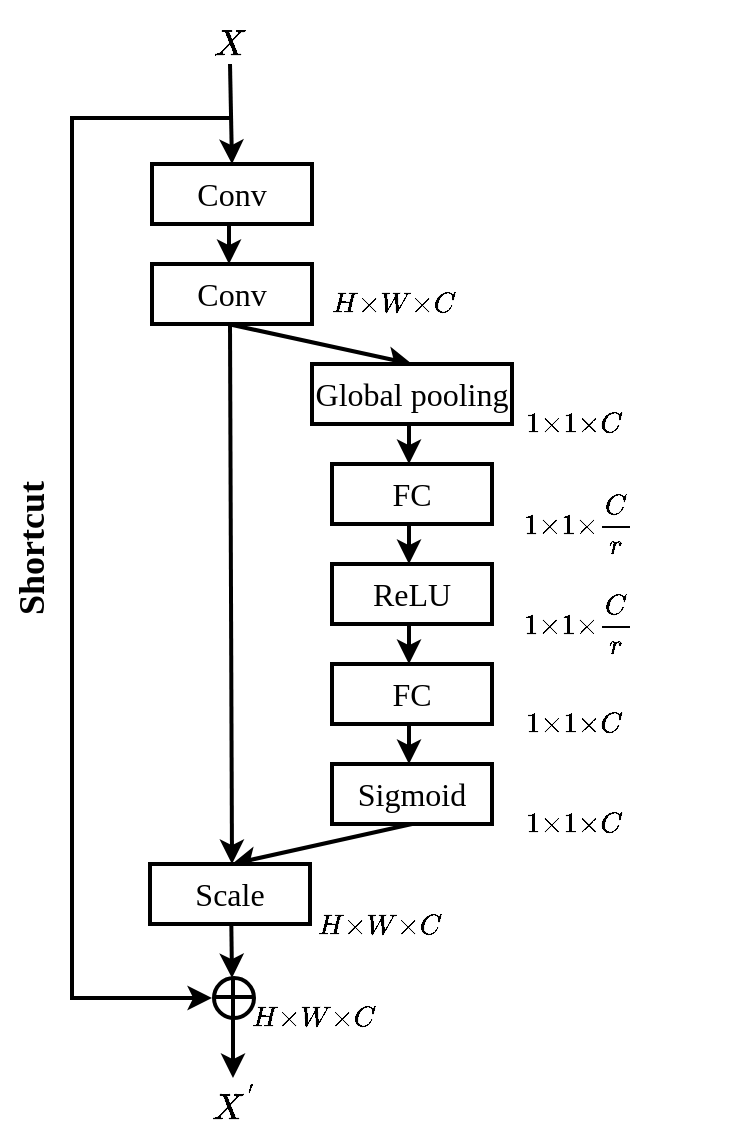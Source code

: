 <mxfile version="20.2.2" type="github">
  <diagram id="Pg_NO7NtwOenx8nFga-8" name="Page-1">
    <mxGraphModel dx="1038" dy="547" grid="1" gridSize="10" guides="1" tooltips="1" connect="1" arrows="1" fold="1" page="1" pageScale="1" pageWidth="350" pageHeight="600" math="1" shadow="0">
      <root>
        <mxCell id="0" />
        <mxCell id="1" parent="0" />
        <mxCell id="ikSiXr2rSWbBqYA-w5zq-21" value="" style="endArrow=classic;html=1;entryX=0.5;entryY=0;entryDx=0;entryDy=0;exitX=0.5;exitY=1;exitDx=0;exitDy=0;strokeColor=default;labelBackgroundColor=default;fontColor=default;strokeWidth=2;" parent="1" source="ikSiXr2rSWbBqYA-w5zq-10" edge="1">
          <mxGeometry width="50" height="50" relative="1" as="geometry">
            <mxPoint x="220" y="472" as="sourcePoint" />
            <mxPoint x="131" y="442" as="targetPoint" />
          </mxGeometry>
        </mxCell>
        <mxCell id="ikSiXr2rSWbBqYA-w5zq-12" value="" style="endArrow=classic;html=1;entryX=0.5;entryY=0;entryDx=0;entryDy=0;strokeColor=default;labelBackgroundColor=default;fontColor=default;strokeWidth=2;" parent="1" target="ikSiXr2rSWbBqYA-w5zq-6" edge="1">
          <mxGeometry width="50" height="50" relative="1" as="geometry">
            <mxPoint x="129" y="172" as="sourcePoint" />
            <mxPoint x="159" y="192" as="targetPoint" />
          </mxGeometry>
        </mxCell>
        <mxCell id="ikSiXr2rSWbBqYA-w5zq-1" value="&lt;font style=&quot;font-size: 16px&quot; face=&quot;Times New Roman&quot;&gt;Conv&lt;/font&gt;" style="rounded=0;whiteSpace=wrap;html=1;strokeColor=default;labelBackgroundColor=default;fontColor=default;strokeWidth=2;fillColor=default;" parent="1" vertex="1">
          <mxGeometry x="91" y="92" width="80" height="30" as="geometry" />
        </mxCell>
        <mxCell id="ikSiXr2rSWbBqYA-w5zq-3" value="" style="endArrow=classic;html=1;strokeColor=default;labelBackgroundColor=default;fontColor=default;strokeWidth=2;" parent="1" edge="1">
          <mxGeometry width="50" height="50" relative="1" as="geometry">
            <mxPoint x="129.5" y="122" as="sourcePoint" />
            <mxPoint x="129.5" y="142" as="targetPoint" />
          </mxGeometry>
        </mxCell>
        <mxCell id="ikSiXr2rSWbBqYA-w5zq-4" value="&lt;span style=&quot;font-family: &amp;quot;Times New Roman&amp;quot;; font-size: 16px;&quot;&gt;Conv&lt;/span&gt;" style="rounded=0;whiteSpace=wrap;html=1;strokeColor=default;labelBackgroundColor=default;fontColor=default;strokeWidth=2;fillColor=default;" parent="1" vertex="1">
          <mxGeometry x="91" y="142" width="80" height="30" as="geometry" />
        </mxCell>
        <mxCell id="ikSiXr2rSWbBqYA-w5zq-6" value="&lt;font style=&quot;font-size: 16px&quot; face=&quot;Times New Roman&quot;&gt;Global pooling&lt;/font&gt;" style="rounded=0;whiteSpace=wrap;html=1;strokeColor=default;labelBackgroundColor=default;fontColor=default;strokeWidth=2;fillColor=default;" parent="1" vertex="1">
          <mxGeometry x="171" y="192" width="100" height="30" as="geometry" />
        </mxCell>
        <mxCell id="ikSiXr2rSWbBqYA-w5zq-7" value="&lt;font style=&quot;font-size: 16px&quot; face=&quot;Times New Roman&quot;&gt;FC&lt;/font&gt;" style="rounded=0;whiteSpace=wrap;html=1;strokeColor=default;labelBackgroundColor=default;fontColor=default;fillColor=default;strokeWidth=2;" parent="1" vertex="1">
          <mxGeometry x="181" y="242" width="80" height="30" as="geometry" />
        </mxCell>
        <mxCell id="ikSiXr2rSWbBqYA-w5zq-8" value="&lt;font style=&quot;font-size: 16px&quot; face=&quot;Times New Roman&quot;&gt;ReLU&lt;/font&gt;" style="rounded=0;whiteSpace=wrap;html=1;strokeColor=default;labelBackgroundColor=default;fontColor=default;fillColor=default;strokeWidth=2;" parent="1" vertex="1">
          <mxGeometry x="181" y="292" width="80" height="30" as="geometry" />
        </mxCell>
        <mxCell id="ikSiXr2rSWbBqYA-w5zq-9" value="&lt;font style=&quot;font-size: 16px&quot; face=&quot;Times New Roman&quot;&gt;FC&lt;/font&gt;" style="rounded=0;whiteSpace=wrap;html=1;strokeColor=default;labelBackgroundColor=default;fontColor=default;fillColor=default;strokeWidth=2;" parent="1" vertex="1">
          <mxGeometry x="181" y="342" width="80" height="30" as="geometry" />
        </mxCell>
        <mxCell id="ikSiXr2rSWbBqYA-w5zq-10" value="&lt;font style=&quot;font-size: 16px&quot; face=&quot;Times New Roman&quot;&gt;Sigmoid&lt;/font&gt;" style="rounded=0;whiteSpace=wrap;html=1;strokeColor=default;labelBackgroundColor=default;fontColor=default;fillColor=default;strokeWidth=2;" parent="1" vertex="1">
          <mxGeometry x="181" y="392" width="80" height="30" as="geometry" />
        </mxCell>
        <mxCell id="ikSiXr2rSWbBqYA-w5zq-13" value="" style="endArrow=classic;html=1;strokeColor=default;labelBackgroundColor=default;fontColor=default;strokeWidth=2;" parent="1" edge="1">
          <mxGeometry width="50" height="50" relative="1" as="geometry">
            <mxPoint x="219.5" y="222" as="sourcePoint" />
            <mxPoint x="219.5" y="242" as="targetPoint" />
          </mxGeometry>
        </mxCell>
        <mxCell id="ikSiXr2rSWbBqYA-w5zq-15" value="" style="endArrow=classic;html=1;strokeColor=default;labelBackgroundColor=default;fontColor=default;strokeWidth=2;" parent="1" edge="1">
          <mxGeometry width="50" height="50" relative="1" as="geometry">
            <mxPoint x="219.5" y="272" as="sourcePoint" />
            <mxPoint x="219.5" y="292" as="targetPoint" />
          </mxGeometry>
        </mxCell>
        <mxCell id="ikSiXr2rSWbBqYA-w5zq-18" value="" style="endArrow=classic;html=1;strokeColor=default;labelBackgroundColor=default;fontColor=default;strokeWidth=2;" parent="1" edge="1">
          <mxGeometry width="50" height="50" relative="1" as="geometry">
            <mxPoint x="219.5" y="322" as="sourcePoint" />
            <mxPoint x="219.5" y="342" as="targetPoint" />
          </mxGeometry>
        </mxCell>
        <mxCell id="ikSiXr2rSWbBqYA-w5zq-20" value="" style="endArrow=classic;html=1;strokeColor=default;labelBackgroundColor=default;fontColor=default;strokeWidth=2;" parent="1" edge="1">
          <mxGeometry width="50" height="50" relative="1" as="geometry">
            <mxPoint x="219.5" y="372" as="sourcePoint" />
            <mxPoint x="219.5" y="392" as="targetPoint" />
          </mxGeometry>
        </mxCell>
        <mxCell id="ikSiXr2rSWbBqYA-w5zq-22" value="" style="endArrow=classic;html=1;entryX=0.5;entryY=0;entryDx=0;entryDy=0;strokeColor=default;labelBackgroundColor=default;fontColor=default;strokeWidth=2;" parent="1" edge="1">
          <mxGeometry width="50" height="50" relative="1" as="geometry">
            <mxPoint x="130" y="172" as="sourcePoint" />
            <mxPoint x="131" y="442" as="targetPoint" />
          </mxGeometry>
        </mxCell>
        <mxCell id="ikSiXr2rSWbBqYA-w5zq-24" value="" style="ellipse;whiteSpace=wrap;html=1;aspect=fixed;strokeColor=default;labelBackgroundColor=default;fontColor=default;fillColor=default;strokeWidth=2;" parent="1" vertex="1">
          <mxGeometry x="122" y="499" width="20" height="20" as="geometry" />
        </mxCell>
        <mxCell id="ikSiXr2rSWbBqYA-w5zq-25" value="" style="endArrow=none;html=1;strokeColor=default;labelBackgroundColor=default;fontColor=default;fillColor=default;strokeWidth=2;" parent="1" edge="1">
          <mxGeometry width="50" height="50" relative="1" as="geometry">
            <mxPoint x="122" y="508.5" as="sourcePoint" />
            <mxPoint x="142" y="508.5" as="targetPoint" />
          </mxGeometry>
        </mxCell>
        <mxCell id="ikSiXr2rSWbBqYA-w5zq-26" value="" style="endArrow=none;html=1;strokeColor=default;labelBackgroundColor=default;fontColor=default;fillColor=default;strokeWidth=2;" parent="1" edge="1">
          <mxGeometry width="50" height="50" relative="1" as="geometry">
            <mxPoint x="131.5" y="519" as="sourcePoint" />
            <mxPoint x="131.5" y="499" as="targetPoint" />
          </mxGeometry>
        </mxCell>
        <mxCell id="ikSiXr2rSWbBqYA-w5zq-27" value="" style="endArrow=classic;html=1;strokeColor=default;labelBackgroundColor=default;fontColor=default;fillColor=default;strokeWidth=2;" parent="1" edge="1">
          <mxGeometry width="50" height="50" relative="1" as="geometry">
            <mxPoint x="131.5" y="519" as="sourcePoint" />
            <mxPoint x="131.5" y="549" as="targetPoint" />
          </mxGeometry>
        </mxCell>
        <mxCell id="ikSiXr2rSWbBqYA-w5zq-28" value="" style="endArrow=classic;html=1;entryX=0.5;entryY=0;entryDx=0;entryDy=0;strokeColor=default;labelBackgroundColor=default;fontColor=default;strokeWidth=2;" parent="1" target="ikSiXr2rSWbBqYA-w5zq-1" edge="1">
          <mxGeometry width="50" height="50" relative="1" as="geometry">
            <mxPoint x="130" y="42" as="sourcePoint" />
            <mxPoint x="180" y="-28" as="targetPoint" />
          </mxGeometry>
        </mxCell>
        <mxCell id="ikSiXr2rSWbBqYA-w5zq-30" value="&lt;font face=&quot;Times New Roman&quot; style=&quot;font-size: 18px&quot;&gt;$$&lt;br&gt;X$$&lt;/font&gt;" style="text;html=1;strokeColor=none;fillColor=none;align=center;verticalAlign=middle;whiteSpace=wrap;rounded=0;labelBackgroundColor=none;fontColor=default;" parent="1" vertex="1">
          <mxGeometry x="110" y="22" width="40" height="20" as="geometry" />
        </mxCell>
        <mxCell id="ikSiXr2rSWbBqYA-w5zq-31" value="&lt;font style=&quot;font-size: 14px&quot; face=&quot;Times New Roman&quot;&gt;$$H{\times}W{\times}C$$&lt;/font&gt;" style="text;html=1;strokeColor=none;fillColor=none;align=center;verticalAlign=middle;whiteSpace=wrap;rounded=0;labelBackgroundColor=none;fontColor=default;" parent="1" vertex="1">
          <mxGeometry x="192" y="152" width="40" height="20" as="geometry" />
        </mxCell>
        <mxCell id="ikSiXr2rSWbBqYA-w5zq-33" value="&lt;font style=&quot;font-size: 14px&quot; face=&quot;Times New Roman&quot;&gt;$$1{\times}1{\times}C$$&lt;/font&gt;" style="text;html=1;strokeColor=none;fillColor=none;align=center;verticalAlign=middle;whiteSpace=wrap;rounded=0;labelBackgroundColor=none;fontColor=default;" parent="1" vertex="1">
          <mxGeometry x="282" y="212" width="40" height="20" as="geometry" />
        </mxCell>
        <mxCell id="ikSiXr2rSWbBqYA-w5zq-34" value="&lt;font style=&quot;font-size: 14px&quot; face=&quot;Times New Roman&quot;&gt;$$1{\times}1{\times}\frac{C}{r}$$&lt;/font&gt;" style="text;html=1;strokeColor=none;fillColor=none;align=center;verticalAlign=middle;whiteSpace=wrap;rounded=0;labelBackgroundColor=none;fontColor=default;" parent="1" vertex="1">
          <mxGeometry x="284" y="262" width="40" height="20" as="geometry" />
        </mxCell>
        <mxCell id="ikSiXr2rSWbBqYA-w5zq-35" value="&lt;font face=&quot;Times New Roman&quot; style=&quot;font-size: 14px&quot;&gt;$$1{\times}1{\times}\frac{C}{r}$$&lt;/font&gt;" style="text;html=1;strokeColor=none;fillColor=none;align=center;verticalAlign=middle;whiteSpace=wrap;rounded=0;labelBackgroundColor=none;fontColor=default;" parent="1" vertex="1">
          <mxGeometry x="284" y="312" width="40" height="20" as="geometry" />
        </mxCell>
        <mxCell id="ikSiXr2rSWbBqYA-w5zq-36" value="&lt;font face=&quot;Times New Roman&quot; style=&quot;font-size: 14px&quot;&gt;$$1{\times}1{\times}C$$&lt;/font&gt;" style="text;html=1;strokeColor=none;fillColor=none;align=center;verticalAlign=middle;whiteSpace=wrap;rounded=0;labelBackgroundColor=none;fontColor=default;" parent="1" vertex="1">
          <mxGeometry x="282" y="362" width="40" height="20" as="geometry" />
        </mxCell>
        <mxCell id="ikSiXr2rSWbBqYA-w5zq-37" value="&lt;font face=&quot;Times New Roman&quot; style=&quot;font-size: 14px&quot;&gt;$$1{\times}1{\times}C$$&lt;/font&gt;" style="text;html=1;strokeColor=none;fillColor=none;align=center;verticalAlign=middle;whiteSpace=wrap;rounded=0;labelBackgroundColor=none;fontColor=default;" parent="1" vertex="1">
          <mxGeometry x="282" y="412" width="40" height="20" as="geometry" />
        </mxCell>
        <mxCell id="ikSiXr2rSWbBqYA-w5zq-39" value="&lt;font face=&quot;Times New Roman&quot; style=&quot;font-size: 14px&quot;&gt;$$H{\times}W{\times}C$$&lt;/font&gt;" style="text;html=1;strokeColor=none;fillColor=none;align=center;verticalAlign=middle;whiteSpace=wrap;rounded=0;labelBackgroundColor=none;fontColor=default;" parent="1" vertex="1">
          <mxGeometry x="185" y="463" width="40" height="20" as="geometry" />
        </mxCell>
        <mxCell id="ikSiXr2rSWbBqYA-w5zq-40" value="&lt;font face=&quot;Times New Roman&quot; style=&quot;font-size: 14px&quot;&gt;$$H{\times}W{\times}C$$&lt;/font&gt;" style="text;html=1;strokeColor=none;fillColor=default;align=center;verticalAlign=middle;whiteSpace=wrap;rounded=0;labelBackgroundColor=none;fontColor=default;" parent="1" vertex="1">
          <mxGeometry x="152" y="509" width="40" height="20" as="geometry" />
        </mxCell>
        <mxCell id="ikSiXr2rSWbBqYA-w5zq-41" value="&lt;font face=&quot;Times New Roman&quot; style=&quot;font-size: 18px&quot;&gt;$$X^{&#39;}$$&lt;/font&gt;" style="text;html=1;strokeColor=none;fillColor=none;align=center;verticalAlign=middle;whiteSpace=wrap;rounded=0;labelBackgroundColor=none;fontColor=default;" parent="1" vertex="1">
          <mxGeometry x="112" y="553" width="40" height="20" as="geometry" />
        </mxCell>
        <mxCell id="jw-GDh8ApK8CmfLU1DaC-1" value="" style="edgeStyle=elbowEdgeStyle;elbow=horizontal;endArrow=classic;html=1;rounded=0;labelBackgroundColor=default;fontFamily=Times New Roman;fontSize=16;fontColor=default;strokeColor=default;strokeWidth=2;" parent="1" edge="1">
          <mxGeometry width="50" height="50" relative="1" as="geometry">
            <mxPoint x="131" y="69" as="sourcePoint" />
            <mxPoint x="121" y="509" as="targetPoint" />
            <Array as="points">
              <mxPoint x="51" y="289" />
            </Array>
          </mxGeometry>
        </mxCell>
        <mxCell id="jw-GDh8ApK8CmfLU1DaC-3" value="&lt;font style=&quot;font-size: 18px&quot;&gt;&lt;b&gt;Shortcut&lt;/b&gt;&lt;/font&gt;" style="text;html=1;strokeColor=none;fillColor=none;align=center;verticalAlign=middle;whiteSpace=wrap;rounded=0;labelBackgroundColor=none;labelBorderColor=none;fontFamily=Times New Roman;fontSize=15;fontColor=default;rotation=-90;" parent="1" vertex="1">
          <mxGeometry x="1" y="269" width="60" height="30" as="geometry" />
        </mxCell>
        <mxCell id="jw-GDh8ApK8CmfLU1DaC-4" value="&lt;font style=&quot;font-size: 16px&quot; face=&quot;Times New Roman&quot;&gt;Scale&lt;/font&gt;" style="rounded=0;whiteSpace=wrap;html=1;strokeColor=default;labelBackgroundColor=default;fontColor=default;strokeWidth=2;fillColor=default;" parent="1" vertex="1">
          <mxGeometry x="90" y="442" width="80" height="30" as="geometry" />
        </mxCell>
        <mxCell id="jw-GDh8ApK8CmfLU1DaC-5" value="" style="endArrow=classic;html=1;strokeColor=default;labelBackgroundColor=default;fontColor=default;strokeWidth=2;" parent="1" edge="1">
          <mxGeometry width="50" height="50" relative="1" as="geometry">
            <mxPoint x="130.66" y="472" as="sourcePoint" />
            <mxPoint x="131" y="499" as="targetPoint" />
          </mxGeometry>
        </mxCell>
      </root>
    </mxGraphModel>
  </diagram>
</mxfile>
